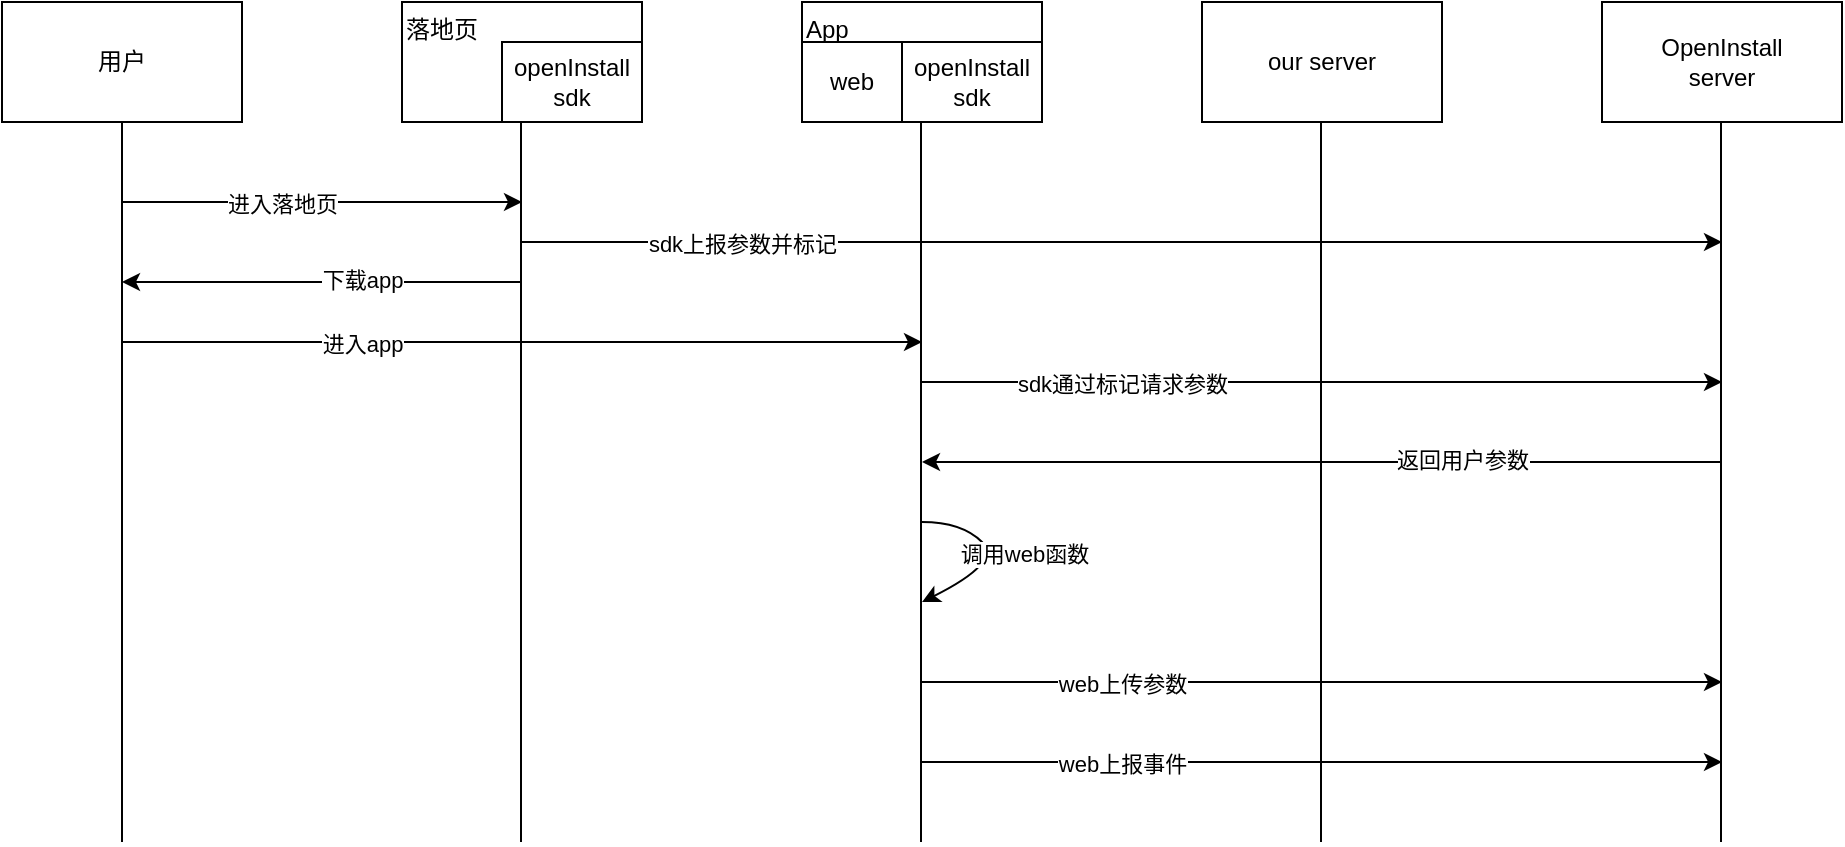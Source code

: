<mxfile version="24.6.4" type="github">
  <diagram name="第 1 页" id="scgNxB5An9s1YBmZ5G7x">
    <mxGraphModel dx="1797" dy="546" grid="1" gridSize="10" guides="1" tooltips="1" connect="1" arrows="1" fold="1" page="1" pageScale="1" pageWidth="827" pageHeight="1169" math="0" shadow="0">
      <root>
        <mxCell id="0" />
        <mxCell id="1" parent="0" />
        <mxCell id="Y9uJGGY0f6Q8Hh3Ahp1Y-3" value="OpenInstall&lt;div&gt;server&lt;/div&gt;" style="rounded=0;whiteSpace=wrap;html=1;" vertex="1" parent="1">
          <mxGeometry x="520" y="60" width="120" height="60" as="geometry" />
        </mxCell>
        <mxCell id="Y9uJGGY0f6Q8Hh3Ahp1Y-4" value="our server" style="rounded=0;whiteSpace=wrap;html=1;" vertex="1" parent="1">
          <mxGeometry x="320" y="60" width="120" height="60" as="geometry" />
        </mxCell>
        <mxCell id="Y9uJGGY0f6Q8Hh3Ahp1Y-5" value="" style="group" vertex="1" connectable="0" parent="1">
          <mxGeometry x="120" y="60" width="120" height="60" as="geometry" />
        </mxCell>
        <mxCell id="Y9uJGGY0f6Q8Hh3Ahp1Y-1" value="App" style="rounded=0;whiteSpace=wrap;html=1;align=left;verticalAlign=top;fontStyle=0" vertex="1" parent="Y9uJGGY0f6Q8Hh3Ahp1Y-5">
          <mxGeometry width="120" height="60" as="geometry" />
        </mxCell>
        <mxCell id="Y9uJGGY0f6Q8Hh3Ahp1Y-2" value="openInstall&lt;div&gt;sdk&lt;/div&gt;" style="rounded=0;whiteSpace=wrap;html=1;fontStyle=0" vertex="1" parent="Y9uJGGY0f6Q8Hh3Ahp1Y-5">
          <mxGeometry x="50" y="20" width="70" height="40" as="geometry" />
        </mxCell>
        <mxCell id="Y9uJGGY0f6Q8Hh3Ahp1Y-29" value="web" style="rounded=0;whiteSpace=wrap;html=1;fontStyle=0" vertex="1" parent="Y9uJGGY0f6Q8Hh3Ahp1Y-5">
          <mxGeometry y="20" width="50" height="40" as="geometry" />
        </mxCell>
        <mxCell id="Y9uJGGY0f6Q8Hh3Ahp1Y-6" value="" style="group" vertex="1" connectable="0" parent="1">
          <mxGeometry x="-80" y="60" width="120" height="60" as="geometry" />
        </mxCell>
        <mxCell id="Y9uJGGY0f6Q8Hh3Ahp1Y-7" value="落地页" style="rounded=0;whiteSpace=wrap;html=1;align=left;verticalAlign=top;fontStyle=0" vertex="1" parent="Y9uJGGY0f6Q8Hh3Ahp1Y-6">
          <mxGeometry width="120" height="60" as="geometry" />
        </mxCell>
        <mxCell id="Y9uJGGY0f6Q8Hh3Ahp1Y-8" value="openInstall&lt;div&gt;sdk&lt;/div&gt;" style="rounded=0;whiteSpace=wrap;html=1;fontStyle=0" vertex="1" parent="Y9uJGGY0f6Q8Hh3Ahp1Y-6">
          <mxGeometry x="50" y="20" width="70" height="40" as="geometry" />
        </mxCell>
        <mxCell id="Y9uJGGY0f6Q8Hh3Ahp1Y-9" value="用户" style="rounded=0;whiteSpace=wrap;html=1;" vertex="1" parent="1">
          <mxGeometry x="-280" y="60" width="120" height="60" as="geometry" />
        </mxCell>
        <mxCell id="Y9uJGGY0f6Q8Hh3Ahp1Y-10" value="" style="endArrow=none;html=1;rounded=0;entryX=0.5;entryY=1;entryDx=0;entryDy=0;" edge="1" parent="1" target="Y9uJGGY0f6Q8Hh3Ahp1Y-9">
          <mxGeometry width="50" height="50" relative="1" as="geometry">
            <mxPoint x="-220" y="480" as="sourcePoint" />
            <mxPoint x="210" y="210" as="targetPoint" />
          </mxGeometry>
        </mxCell>
        <mxCell id="Y9uJGGY0f6Q8Hh3Ahp1Y-11" value="" style="endArrow=none;html=1;rounded=0;entryX=0.5;entryY=1;entryDx=0;entryDy=0;" edge="1" parent="1">
          <mxGeometry width="50" height="50" relative="1" as="geometry">
            <mxPoint x="-20.5" y="480" as="sourcePoint" />
            <mxPoint x="-20.5" y="120" as="targetPoint" />
          </mxGeometry>
        </mxCell>
        <mxCell id="Y9uJGGY0f6Q8Hh3Ahp1Y-12" value="" style="endArrow=none;html=1;rounded=0;entryX=0.5;entryY=1;entryDx=0;entryDy=0;" edge="1" parent="1">
          <mxGeometry width="50" height="50" relative="1" as="geometry">
            <mxPoint x="179.5" y="480" as="sourcePoint" />
            <mxPoint x="179.5" y="120" as="targetPoint" />
          </mxGeometry>
        </mxCell>
        <mxCell id="Y9uJGGY0f6Q8Hh3Ahp1Y-13" value="" style="endArrow=none;html=1;rounded=0;entryX=0.5;entryY=1;entryDx=0;entryDy=0;" edge="1" parent="1">
          <mxGeometry width="50" height="50" relative="1" as="geometry">
            <mxPoint x="379.5" y="480" as="sourcePoint" />
            <mxPoint x="379.5" y="120" as="targetPoint" />
          </mxGeometry>
        </mxCell>
        <mxCell id="Y9uJGGY0f6Q8Hh3Ahp1Y-14" value="" style="endArrow=none;html=1;rounded=0;entryX=0.5;entryY=1;entryDx=0;entryDy=0;" edge="1" parent="1">
          <mxGeometry width="50" height="50" relative="1" as="geometry">
            <mxPoint x="579.5" y="480" as="sourcePoint" />
            <mxPoint x="579.5" y="120" as="targetPoint" />
          </mxGeometry>
        </mxCell>
        <mxCell id="Y9uJGGY0f6Q8Hh3Ahp1Y-15" value="" style="endArrow=classic;html=1;rounded=0;" edge="1" parent="1">
          <mxGeometry width="50" height="50" relative="1" as="geometry">
            <mxPoint x="-220" y="160" as="sourcePoint" />
            <mxPoint x="-20" y="160" as="targetPoint" />
          </mxGeometry>
        </mxCell>
        <mxCell id="Y9uJGGY0f6Q8Hh3Ahp1Y-16" value="进入落地页" style="edgeLabel;html=1;align=center;verticalAlign=middle;resizable=0;points=[];" vertex="1" connectable="0" parent="Y9uJGGY0f6Q8Hh3Ahp1Y-15">
          <mxGeometry x="-0.2" y="-1" relative="1" as="geometry">
            <mxPoint as="offset" />
          </mxGeometry>
        </mxCell>
        <mxCell id="Y9uJGGY0f6Q8Hh3Ahp1Y-17" value="" style="endArrow=classic;html=1;rounded=0;" edge="1" parent="1">
          <mxGeometry width="50" height="50" relative="1" as="geometry">
            <mxPoint x="-20" y="180" as="sourcePoint" />
            <mxPoint x="580" y="180" as="targetPoint" />
          </mxGeometry>
        </mxCell>
        <mxCell id="Y9uJGGY0f6Q8Hh3Ahp1Y-18" value="sdk上报参数并标记" style="edgeLabel;html=1;align=center;verticalAlign=middle;resizable=0;points=[];" vertex="1" connectable="0" parent="Y9uJGGY0f6Q8Hh3Ahp1Y-17">
          <mxGeometry x="-0.2" y="-1" relative="1" as="geometry">
            <mxPoint x="-130" as="offset" />
          </mxGeometry>
        </mxCell>
        <mxCell id="Y9uJGGY0f6Q8Hh3Ahp1Y-19" value="" style="endArrow=classic;html=1;rounded=0;" edge="1" parent="1">
          <mxGeometry width="50" height="50" relative="1" as="geometry">
            <mxPoint x="-20" y="200" as="sourcePoint" />
            <mxPoint x="-220" y="200" as="targetPoint" />
          </mxGeometry>
        </mxCell>
        <mxCell id="Y9uJGGY0f6Q8Hh3Ahp1Y-20" value="下载app" style="edgeLabel;html=1;align=center;verticalAlign=middle;resizable=0;points=[];" vertex="1" connectable="0" parent="Y9uJGGY0f6Q8Hh3Ahp1Y-19">
          <mxGeometry x="-0.2" y="-1" relative="1" as="geometry">
            <mxPoint as="offset" />
          </mxGeometry>
        </mxCell>
        <mxCell id="Y9uJGGY0f6Q8Hh3Ahp1Y-21" value="" style="endArrow=classic;html=1;rounded=0;" edge="1" parent="1">
          <mxGeometry width="50" height="50" relative="1" as="geometry">
            <mxPoint x="-220" y="230" as="sourcePoint" />
            <mxPoint x="180" y="230" as="targetPoint" />
          </mxGeometry>
        </mxCell>
        <mxCell id="Y9uJGGY0f6Q8Hh3Ahp1Y-22" value="进入app" style="edgeLabel;html=1;align=center;verticalAlign=middle;resizable=0;points=[];" vertex="1" connectable="0" parent="Y9uJGGY0f6Q8Hh3Ahp1Y-21">
          <mxGeometry x="-0.2" y="-1" relative="1" as="geometry">
            <mxPoint x="-40" as="offset" />
          </mxGeometry>
        </mxCell>
        <mxCell id="Y9uJGGY0f6Q8Hh3Ahp1Y-23" value="" style="endArrow=classic;html=1;rounded=0;" edge="1" parent="1">
          <mxGeometry width="50" height="50" relative="1" as="geometry">
            <mxPoint x="180" y="250" as="sourcePoint" />
            <mxPoint x="580" y="250" as="targetPoint" />
          </mxGeometry>
        </mxCell>
        <mxCell id="Y9uJGGY0f6Q8Hh3Ahp1Y-24" value="sdk通过标记请求参数" style="edgeLabel;html=1;align=center;verticalAlign=middle;resizable=0;points=[];" vertex="1" connectable="0" parent="Y9uJGGY0f6Q8Hh3Ahp1Y-23">
          <mxGeometry x="-0.2" y="-1" relative="1" as="geometry">
            <mxPoint x="-60" as="offset" />
          </mxGeometry>
        </mxCell>
        <mxCell id="Y9uJGGY0f6Q8Hh3Ahp1Y-25" value="" style="endArrow=classic;html=1;rounded=0;" edge="1" parent="1">
          <mxGeometry width="50" height="50" relative="1" as="geometry">
            <mxPoint x="580" y="290" as="sourcePoint" />
            <mxPoint x="180" y="290" as="targetPoint" />
          </mxGeometry>
        </mxCell>
        <mxCell id="Y9uJGGY0f6Q8Hh3Ahp1Y-26" value="返回用户参数" style="edgeLabel;html=1;align=center;verticalAlign=middle;resizable=0;points=[];" vertex="1" connectable="0" parent="Y9uJGGY0f6Q8Hh3Ahp1Y-25">
          <mxGeometry x="-0.2" y="-1" relative="1" as="geometry">
            <mxPoint x="30" as="offset" />
          </mxGeometry>
        </mxCell>
        <mxCell id="Y9uJGGY0f6Q8Hh3Ahp1Y-30" value="" style="curved=1;endArrow=classic;html=1;rounded=0;" edge="1" parent="1">
          <mxGeometry width="50" height="50" relative="1" as="geometry">
            <mxPoint x="180" y="320" as="sourcePoint" />
            <mxPoint x="180" y="360" as="targetPoint" />
            <Array as="points">
              <mxPoint x="200" y="320" />
              <mxPoint x="220" y="340" />
            </Array>
          </mxGeometry>
        </mxCell>
        <mxCell id="Y9uJGGY0f6Q8Hh3Ahp1Y-31" value="调用web函数" style="edgeLabel;html=1;align=center;verticalAlign=middle;resizable=0;points=[];" vertex="1" connectable="0" parent="Y9uJGGY0f6Q8Hh3Ahp1Y-30">
          <mxGeometry x="-0.175" y="-4" relative="1" as="geometry">
            <mxPoint x="20" as="offset" />
          </mxGeometry>
        </mxCell>
        <mxCell id="Y9uJGGY0f6Q8Hh3Ahp1Y-32" value="" style="endArrow=classic;html=1;rounded=0;" edge="1" parent="1">
          <mxGeometry width="50" height="50" relative="1" as="geometry">
            <mxPoint x="180" y="400" as="sourcePoint" />
            <mxPoint x="580" y="400" as="targetPoint" />
          </mxGeometry>
        </mxCell>
        <mxCell id="Y9uJGGY0f6Q8Hh3Ahp1Y-33" value="web上传参数" style="edgeLabel;html=1;align=center;verticalAlign=middle;resizable=0;points=[];" vertex="1" connectable="0" parent="Y9uJGGY0f6Q8Hh3Ahp1Y-32">
          <mxGeometry x="-0.2" y="-1" relative="1" as="geometry">
            <mxPoint x="-60" as="offset" />
          </mxGeometry>
        </mxCell>
        <mxCell id="Y9uJGGY0f6Q8Hh3Ahp1Y-35" value="" style="endArrow=classic;html=1;rounded=0;" edge="1" parent="1">
          <mxGeometry width="50" height="50" relative="1" as="geometry">
            <mxPoint x="180" y="440" as="sourcePoint" />
            <mxPoint x="580" y="440" as="targetPoint" />
          </mxGeometry>
        </mxCell>
        <mxCell id="Y9uJGGY0f6Q8Hh3Ahp1Y-36" value="web上报事件" style="edgeLabel;html=1;align=center;verticalAlign=middle;resizable=0;points=[];" vertex="1" connectable="0" parent="Y9uJGGY0f6Q8Hh3Ahp1Y-35">
          <mxGeometry x="-0.2" y="-1" relative="1" as="geometry">
            <mxPoint x="-60" as="offset" />
          </mxGeometry>
        </mxCell>
      </root>
    </mxGraphModel>
  </diagram>
</mxfile>
